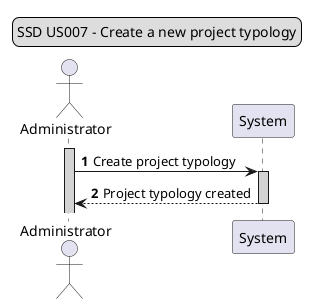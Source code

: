 @startuml
'https://plantuml.com/sequence-diagram
legend top
SSD US007 - Create a new project typology
end legend

autoactivate on
Actor Administrator
activate Administrator #lightgrey

autonumber
Administrator -> System #lightgrey: Create project typology
Administrator <-- System: Project typology created

@enduml